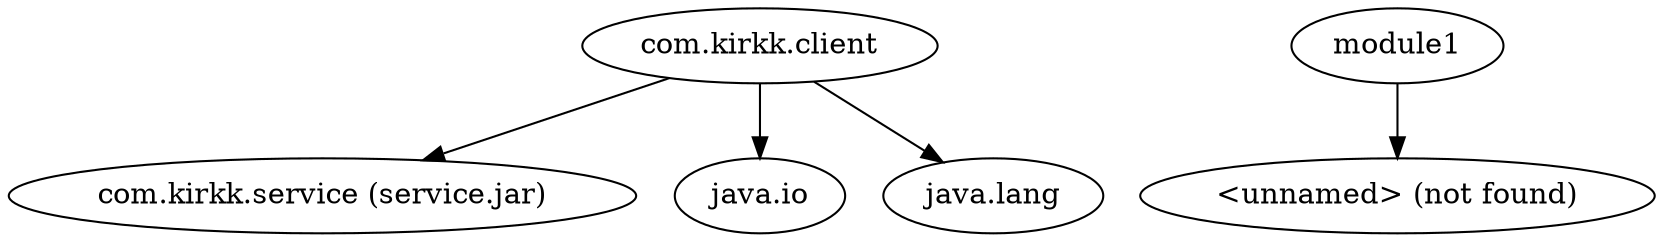 digraph "client.jar" {
    // Path: ./mlib/client.jar
   "com.kirkk.client"                                 -> "com.kirkk.service (service.jar)";
   "com.kirkk.client"                                 -> "java.io";
   "com.kirkk.client"                                 -> "java.lang";
   "module1"                                          -> "<unnamed> (not found)";
}
